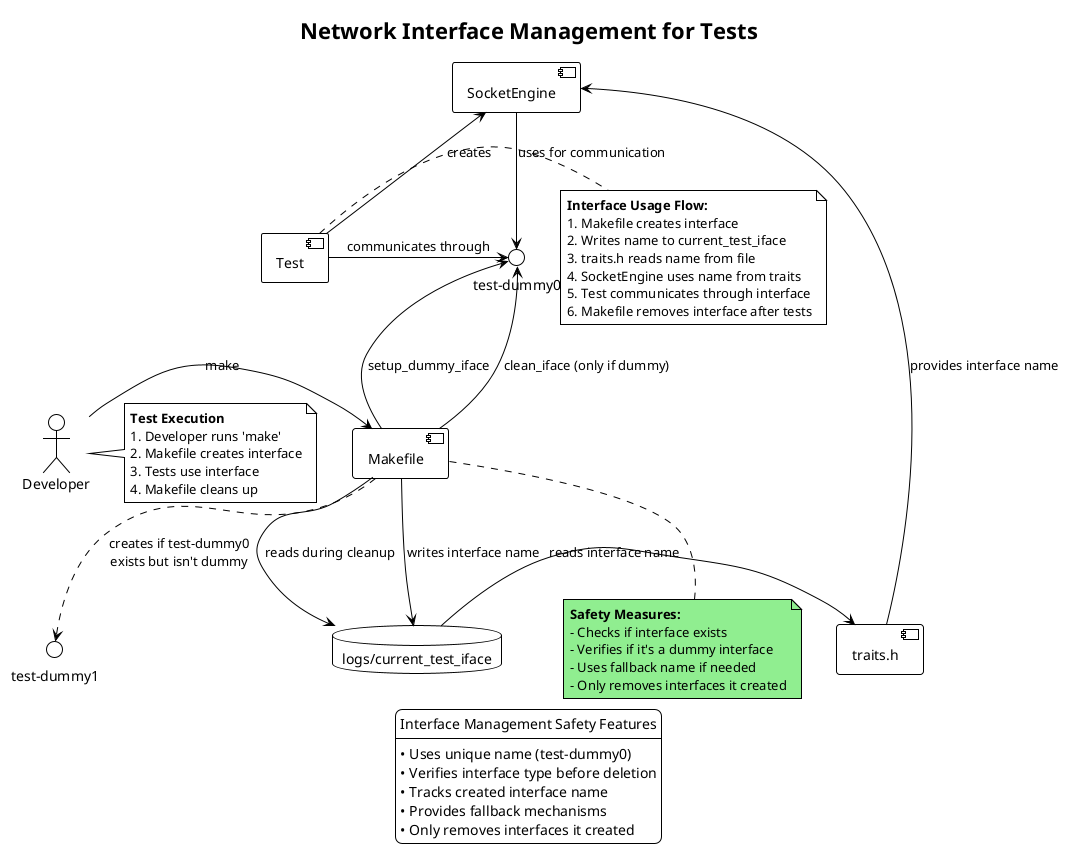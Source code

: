 @startuml Interface_Handling
!theme plain

title "Network Interface Management for Tests"

' Define components
actor "Developer" as dev
component "Makefile" as makefile
component "SocketEngine" as engine
component "traits.h" as traits
component "Test" as test
database "logs/current_test_iface" as iface_file
interface "test-dummy0" as iface
interface "test-dummy1" as iface_alt

' Define execution flow
note right of dev
  <b>Test Execution</b>
  1. Developer runs 'make'
  2. Makefile creates interface
  3. Tests use interface
  4. Makefile cleans up
end note

' Define the sequence
dev -right-> makefile : make
makefile -down-> iface : setup_dummy_iface
makefile -down-> iface_file : writes interface name

' Check interface existence
iface_file -right-> traits : reads interface name
traits -right-> engine : provides interface name
engine -down-> iface : uses for communication

test -up-> engine : creates
test -right-> iface : communicates through

' Safety checks
note bottom of makefile #LightGreen
  <b>Safety Measures:</b>
  - Checks if interface exists
  - Verifies if it's a dummy interface
  - Uses fallback name if needed
  - Only removes interfaces it created
end note

' Fallback path
makefile .down.> iface_alt : creates if test-dummy0\nexists but isn't dummy

' Cleanup process
makefile -up-> iface_file : reads during cleanup
makefile -up-> iface : clean_iface (only if dummy)

' Sequence for execution
note right of test
  <b>Interface Usage Flow:</b>
  1. Makefile creates interface
  2. Writes name to current_test_iface
  3. traits.h reads name from file
  4. SocketEngine uses name from traits
  5. Test communicates through interface
  6. Makefile removes interface after tests
end note

legend
  Interface Management Safety Features
  ----
  • Uses unique name (test-dummy0)
  • Verifies interface type before deletion
  • Tracks created interface name
  • Provides fallback mechanisms
  • Only removes interfaces it created
endlegend

@enduml 